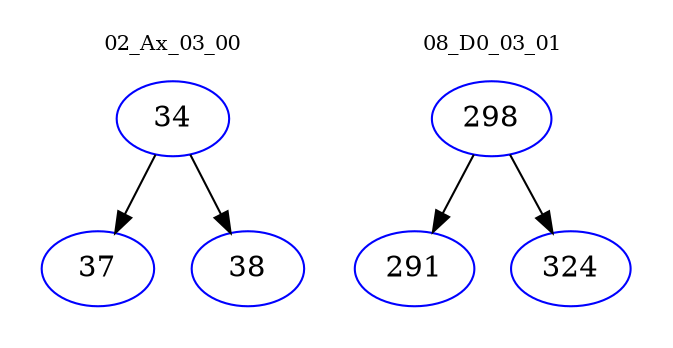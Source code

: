 digraph{
subgraph cluster_0 {
color = white
label = "02_Ax_03_00";
fontsize=10;
T0_34 [label="34", color="blue"]
T0_34 -> T0_37 [color="black"]
T0_37 [label="37", color="blue"]
T0_34 -> T0_38 [color="black"]
T0_38 [label="38", color="blue"]
}
subgraph cluster_1 {
color = white
label = "08_D0_03_01";
fontsize=10;
T1_298 [label="298", color="blue"]
T1_298 -> T1_291 [color="black"]
T1_291 [label="291", color="blue"]
T1_298 -> T1_324 [color="black"]
T1_324 [label="324", color="blue"]
}
}
